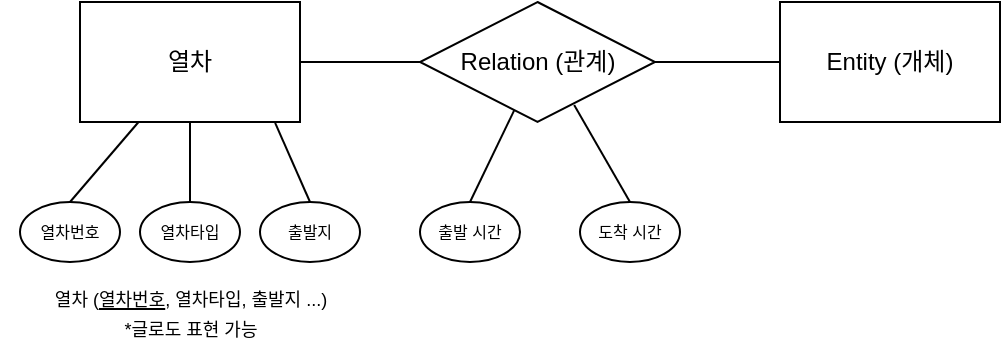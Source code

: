 <mxfile version="21.0.6" type="device"><diagram id="R2lEEEUBdFMjLlhIrx00" name="Page-1"><mxGraphModel dx="724" dy="395" grid="1" gridSize="10" guides="1" tooltips="1" connect="1" arrows="1" fold="1" page="1" pageScale="1" pageWidth="850" pageHeight="1100" math="0" shadow="0" extFonts="Permanent Marker^https://fonts.googleapis.com/css?family=Permanent+Marker"><root><mxCell id="0"/><mxCell id="1" parent="0"/><mxCell id="yLWuo2Sprrw3P6mDaR-2-1" value="열차" style="rounded=0;whiteSpace=wrap;html=1;" vertex="1" parent="1"><mxGeometry x="230" y="90" width="110" height="60" as="geometry"/></mxCell><mxCell id="yLWuo2Sprrw3P6mDaR-2-2" value="Relation (관계)" style="rhombus;whiteSpace=wrap;html=1;" vertex="1" parent="1"><mxGeometry x="400" y="90" width="117.5" height="60" as="geometry"/></mxCell><mxCell id="yLWuo2Sprrw3P6mDaR-2-3" value="열차번호" style="ellipse;whiteSpace=wrap;html=1;fontSize=8;" vertex="1" parent="1"><mxGeometry x="200" y="190" width="50" height="30" as="geometry"/></mxCell><mxCell id="yLWuo2Sprrw3P6mDaR-2-4" value="Entity (개체)" style="rounded=0;whiteSpace=wrap;html=1;" vertex="1" parent="1"><mxGeometry x="580" y="90" width="110" height="60" as="geometry"/></mxCell><mxCell id="yLWuo2Sprrw3P6mDaR-2-5" value="" style="endArrow=none;html=1;rounded=0;exitX=1;exitY=0.5;exitDx=0;exitDy=0;entryX=0;entryY=0.5;entryDx=0;entryDy=0;" edge="1" parent="1" source="yLWuo2Sprrw3P6mDaR-2-1" target="yLWuo2Sprrw3P6mDaR-2-2"><mxGeometry width="50" height="50" relative="1" as="geometry"><mxPoint x="410" y="220" as="sourcePoint"/><mxPoint x="460" y="170" as="targetPoint"/></mxGeometry></mxCell><mxCell id="yLWuo2Sprrw3P6mDaR-2-6" value="" style="endArrow=none;html=1;rounded=0;entryX=0;entryY=0.5;entryDx=0;entryDy=0;exitX=1;exitY=0.5;exitDx=0;exitDy=0;" edge="1" parent="1" source="yLWuo2Sprrw3P6mDaR-2-2" target="yLWuo2Sprrw3P6mDaR-2-4"><mxGeometry width="50" height="50" relative="1" as="geometry"><mxPoint x="550" y="140" as="sourcePoint"/><mxPoint x="577.5" y="150" as="targetPoint"/></mxGeometry></mxCell><mxCell id="yLWuo2Sprrw3P6mDaR-2-7" value="열차타입" style="ellipse;whiteSpace=wrap;html=1;fontSize=8;" vertex="1" parent="1"><mxGeometry x="260" y="190" width="50" height="30" as="geometry"/></mxCell><mxCell id="yLWuo2Sprrw3P6mDaR-2-8" value="출발지" style="ellipse;whiteSpace=wrap;html=1;fontSize=8;" vertex="1" parent="1"><mxGeometry x="320" y="190" width="50" height="30" as="geometry"/></mxCell><mxCell id="yLWuo2Sprrw3P6mDaR-2-9" value="" style="endArrow=none;html=1;rounded=0;exitX=0.5;exitY=0;exitDx=0;exitDy=0;" edge="1" parent="1" source="yLWuo2Sprrw3P6mDaR-2-3" target="yLWuo2Sprrw3P6mDaR-2-1"><mxGeometry width="50" height="50" relative="1" as="geometry"><mxPoint x="350" y="130" as="sourcePoint"/><mxPoint x="410" y="130" as="targetPoint"/></mxGeometry></mxCell><mxCell id="yLWuo2Sprrw3P6mDaR-2-10" value="" style="endArrow=none;html=1;rounded=0;exitX=0.5;exitY=0;exitDx=0;exitDy=0;entryX=0.5;entryY=1;entryDx=0;entryDy=0;" edge="1" parent="1" source="yLWuo2Sprrw3P6mDaR-2-7" target="yLWuo2Sprrw3P6mDaR-2-1"><mxGeometry width="50" height="50" relative="1" as="geometry"><mxPoint x="235" y="200" as="sourcePoint"/><mxPoint x="269" y="160" as="targetPoint"/></mxGeometry></mxCell><mxCell id="yLWuo2Sprrw3P6mDaR-2-11" value="" style="endArrow=none;html=1;rounded=0;exitX=0.5;exitY=0;exitDx=0;exitDy=0;entryX=0.887;entryY=1.008;entryDx=0;entryDy=0;entryPerimeter=0;" edge="1" parent="1" source="yLWuo2Sprrw3P6mDaR-2-8" target="yLWuo2Sprrw3P6mDaR-2-1"><mxGeometry width="50" height="50" relative="1" as="geometry"><mxPoint x="295" y="200" as="sourcePoint"/><mxPoint x="295" y="160" as="targetPoint"/></mxGeometry></mxCell><mxCell id="yLWuo2Sprrw3P6mDaR-2-12" value="도착 시간" style="ellipse;whiteSpace=wrap;html=1;fontSize=8;" vertex="1" parent="1"><mxGeometry x="480" y="190" width="50" height="30" as="geometry"/></mxCell><mxCell id="yLWuo2Sprrw3P6mDaR-2-13" value="출발 시간" style="ellipse;whiteSpace=wrap;html=1;fontSize=8;" vertex="1" parent="1"><mxGeometry x="400" y="190" width="50" height="30" as="geometry"/></mxCell><mxCell id="yLWuo2Sprrw3P6mDaR-2-14" value="" style="endArrow=none;html=1;rounded=0;exitX=0.5;exitY=0;exitDx=0;exitDy=0;" edge="1" parent="1" source="yLWuo2Sprrw3P6mDaR-2-13" target="yLWuo2Sprrw3P6mDaR-2-2"><mxGeometry width="50" height="50" relative="1" as="geometry"><mxPoint x="355" y="200" as="sourcePoint"/><mxPoint x="338" y="160" as="targetPoint"/></mxGeometry></mxCell><mxCell id="yLWuo2Sprrw3P6mDaR-2-15" value="" style="endArrow=none;html=1;rounded=0;exitX=0.5;exitY=0;exitDx=0;exitDy=0;entryX=0.656;entryY=0.859;entryDx=0;entryDy=0;entryPerimeter=0;" edge="1" parent="1" source="yLWuo2Sprrw3P6mDaR-2-12" target="yLWuo2Sprrw3P6mDaR-2-2"><mxGeometry width="50" height="50" relative="1" as="geometry"><mxPoint x="435" y="200" as="sourcePoint"/><mxPoint x="457" y="154" as="targetPoint"/></mxGeometry></mxCell><mxCell id="yLWuo2Sprrw3P6mDaR-2-17" value="&lt;font style=&quot;font-size: 9px;&quot;&gt;열차 (&lt;u&gt;열차번호&lt;/u&gt;, 열차타입, 출발지 ...)&lt;br&gt;*글로도 표현 가능&lt;br&gt;&lt;/font&gt;" style="text;html=1;align=center;verticalAlign=middle;resizable=0;points=[];autosize=1;strokeColor=none;fillColor=none;" vertex="1" parent="1"><mxGeometry x="190" y="225" width="190" height="40" as="geometry"/></mxCell></root></mxGraphModel></diagram></mxfile>
